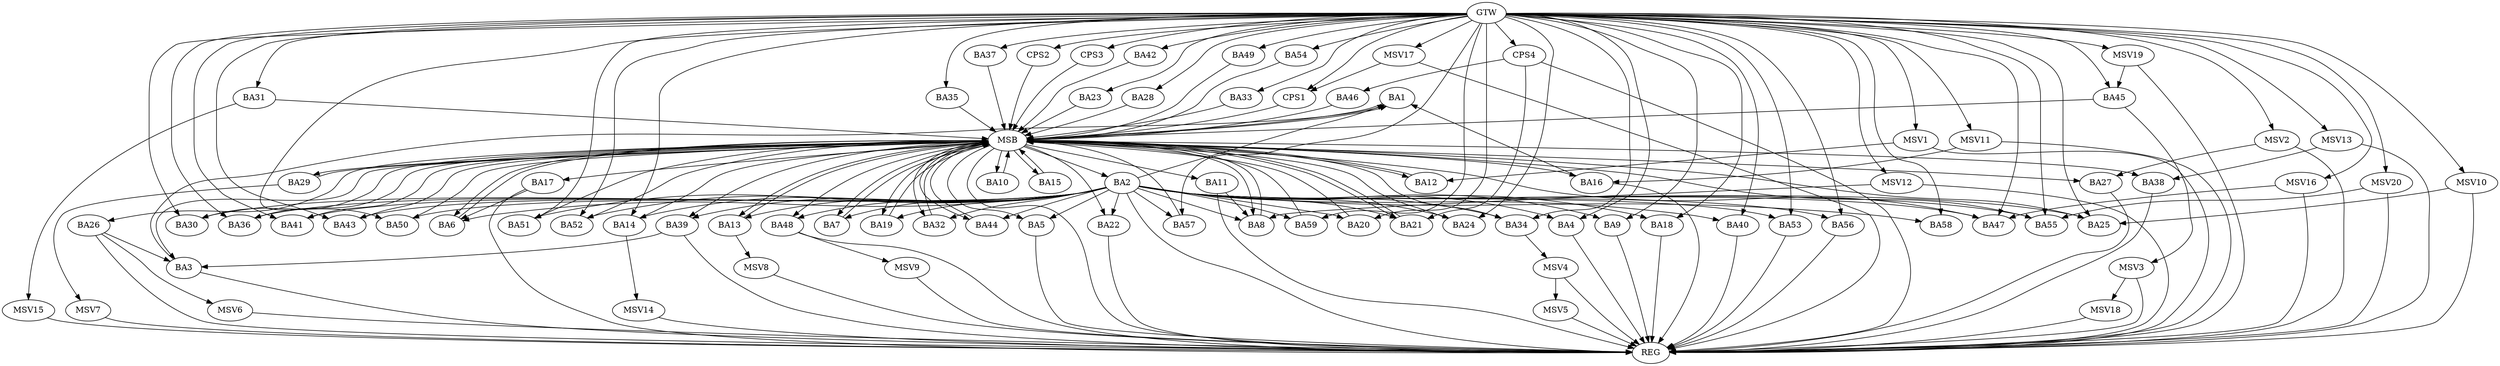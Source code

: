 strict digraph G {
  BA1 [ label="BA1" ];
  BA2 [ label="BA2" ];
  BA3 [ label="BA3" ];
  BA4 [ label="BA4" ];
  BA5 [ label="BA5" ];
  BA6 [ label="BA6" ];
  BA7 [ label="BA7" ];
  BA8 [ label="BA8" ];
  BA9 [ label="BA9" ];
  BA10 [ label="BA10" ];
  BA11 [ label="BA11" ];
  BA12 [ label="BA12" ];
  BA13 [ label="BA13" ];
  BA14 [ label="BA14" ];
  BA15 [ label="BA15" ];
  BA16 [ label="BA16" ];
  BA17 [ label="BA17" ];
  BA18 [ label="BA18" ];
  BA19 [ label="BA19" ];
  BA20 [ label="BA20" ];
  BA21 [ label="BA21" ];
  BA22 [ label="BA22" ];
  BA23 [ label="BA23" ];
  BA24 [ label="BA24" ];
  BA25 [ label="BA25" ];
  BA26 [ label="BA26" ];
  BA27 [ label="BA27" ];
  BA28 [ label="BA28" ];
  BA29 [ label="BA29" ];
  BA30 [ label="BA30" ];
  BA31 [ label="BA31" ];
  BA32 [ label="BA32" ];
  BA33 [ label="BA33" ];
  BA34 [ label="BA34" ];
  BA35 [ label="BA35" ];
  BA36 [ label="BA36" ];
  BA37 [ label="BA37" ];
  BA38 [ label="BA38" ];
  BA39 [ label="BA39" ];
  BA40 [ label="BA40" ];
  BA41 [ label="BA41" ];
  BA42 [ label="BA42" ];
  BA43 [ label="BA43" ];
  BA44 [ label="BA44" ];
  BA45 [ label="BA45" ];
  BA46 [ label="BA46" ];
  BA47 [ label="BA47" ];
  BA48 [ label="BA48" ];
  BA49 [ label="BA49" ];
  BA50 [ label="BA50" ];
  BA51 [ label="BA51" ];
  BA52 [ label="BA52" ];
  BA53 [ label="BA53" ];
  BA54 [ label="BA54" ];
  BA55 [ label="BA55" ];
  BA56 [ label="BA56" ];
  BA57 [ label="BA57" ];
  BA58 [ label="BA58" ];
  BA59 [ label="BA59" ];
  CPS1 [ label="CPS1" ];
  CPS2 [ label="CPS2" ];
  CPS3 [ label="CPS3" ];
  CPS4 [ label="CPS4" ];
  GTW [ label="GTW" ];
  REG [ label="REG" ];
  MSB [ label="MSB" ];
  MSV1 [ label="MSV1" ];
  MSV2 [ label="MSV2" ];
  MSV3 [ label="MSV3" ];
  MSV4 [ label="MSV4" ];
  MSV5 [ label="MSV5" ];
  MSV6 [ label="MSV6" ];
  MSV7 [ label="MSV7" ];
  MSV8 [ label="MSV8" ];
  MSV9 [ label="MSV9" ];
  MSV10 [ label="MSV10" ];
  MSV11 [ label="MSV11" ];
  MSV12 [ label="MSV12" ];
  MSV13 [ label="MSV13" ];
  MSV14 [ label="MSV14" ];
  MSV15 [ label="MSV15" ];
  MSV16 [ label="MSV16" ];
  MSV17 [ label="MSV17" ];
  MSV18 [ label="MSV18" ];
  MSV19 [ label="MSV19" ];
  MSV20 [ label="MSV20" ];
  BA2 -> BA1;
  BA3 -> BA1;
  BA11 -> BA8;
  BA16 -> BA1;
  BA17 -> BA6;
  BA26 -> BA3;
  BA39 -> BA3;
  CPS4 -> BA21;
  CPS4 -> BA46;
  GTW -> BA4;
  GTW -> BA9;
  GTW -> BA14;
  GTW -> BA18;
  GTW -> BA20;
  GTW -> BA23;
  GTW -> BA24;
  GTW -> BA25;
  GTW -> BA28;
  GTW -> BA30;
  GTW -> BA31;
  GTW -> BA33;
  GTW -> BA34;
  GTW -> BA35;
  GTW -> BA36;
  GTW -> BA37;
  GTW -> BA40;
  GTW -> BA41;
  GTW -> BA42;
  GTW -> BA43;
  GTW -> BA45;
  GTW -> BA47;
  GTW -> BA49;
  GTW -> BA50;
  GTW -> BA51;
  GTW -> BA52;
  GTW -> BA53;
  GTW -> BA54;
  GTW -> BA55;
  GTW -> BA56;
  GTW -> BA57;
  GTW -> BA58;
  GTW -> BA59;
  GTW -> CPS1;
  GTW -> CPS2;
  GTW -> CPS3;
  GTW -> CPS4;
  BA2 -> REG;
  BA3 -> REG;
  BA4 -> REG;
  BA5 -> REG;
  BA9 -> REG;
  BA11 -> REG;
  BA16 -> REG;
  BA17 -> REG;
  BA18 -> REG;
  BA22 -> REG;
  BA26 -> REG;
  BA27 -> REG;
  BA38 -> REG;
  BA39 -> REG;
  BA40 -> REG;
  BA48 -> REG;
  BA53 -> REG;
  BA56 -> REG;
  CPS4 -> REG;
  BA1 -> MSB;
  MSB -> BA2;
  MSB -> REG;
  BA6 -> MSB;
  MSB -> BA3;
  BA7 -> MSB;
  MSB -> BA1;
  BA8 -> MSB;
  MSB -> BA7;
  BA10 -> MSB;
  BA12 -> MSB;
  BA13 -> MSB;
  MSB -> BA5;
  BA14 -> MSB;
  MSB -> BA12;
  BA15 -> MSB;
  BA19 -> MSB;
  BA20 -> MSB;
  MSB -> BA11;
  BA21 -> MSB;
  BA23 -> MSB;
  MSB -> BA6;
  BA24 -> MSB;
  BA25 -> MSB;
  MSB -> BA16;
  BA28 -> MSB;
  MSB -> BA8;
  BA29 -> MSB;
  MSB -> BA13;
  BA30 -> MSB;
  BA31 -> MSB;
  BA32 -> MSB;
  MSB -> BA19;
  BA33 -> MSB;
  BA34 -> MSB;
  BA35 -> MSB;
  BA36 -> MSB;
  BA37 -> MSB;
  BA41 -> MSB;
  MSB -> BA26;
  BA42 -> MSB;
  BA43 -> MSB;
  BA44 -> MSB;
  MSB -> BA29;
  BA45 -> MSB;
  MSB -> BA21;
  BA46 -> MSB;
  BA47 -> MSB;
  BA49 -> MSB;
  BA50 -> MSB;
  BA51 -> MSB;
  MSB -> BA39;
  BA52 -> MSB;
  BA54 -> MSB;
  MSB -> BA10;
  BA55 -> MSB;
  MSB -> BA17;
  BA57 -> MSB;
  BA59 -> MSB;
  MSB -> BA32;
  CPS1 -> MSB;
  MSB -> BA27;
  MSB -> BA38;
  MSB -> BA22;
  MSB -> BA48;
  CPS2 -> MSB;
  MSB -> BA44;
  MSB -> BA15;
  CPS3 -> MSB;
  BA2 -> BA58;
  BA2 -> BA30;
  BA2 -> BA41;
  BA2 -> BA50;
  BA2 -> BA14;
  BA2 -> BA43;
  BA2 -> BA8;
  BA2 -> BA48;
  BA2 -> BA22;
  BA2 -> BA24;
  BA2 -> BA4;
  BA2 -> BA39;
  BA2 -> BA32;
  BA2 -> BA57;
  BA2 -> BA21;
  BA2 -> BA55;
  BA2 -> BA7;
  BA2 -> BA53;
  BA2 -> BA20;
  BA2 -> BA36;
  BA2 -> BA34;
  BA2 -> BA52;
  BA2 -> BA51;
  BA2 -> BA18;
  BA2 -> BA56;
  BA2 -> BA25;
  BA2 -> BA5;
  BA2 -> BA13;
  BA2 -> BA9;
  BA2 -> BA47;
  BA2 -> BA6;
  BA2 -> BA19;
  BA2 -> BA40;
  BA2 -> BA59;
  BA2 -> BA44;
  MSV1 -> BA12;
  GTW -> MSV1;
  MSV1 -> REG;
  MSV2 -> BA27;
  GTW -> MSV2;
  MSV2 -> REG;
  BA45 -> MSV3;
  MSV3 -> REG;
  BA34 -> MSV4;
  MSV4 -> REG;
  MSV4 -> MSV5;
  MSV5 -> REG;
  BA26 -> MSV6;
  MSV6 -> REG;
  BA29 -> MSV7;
  MSV7 -> REG;
  BA13 -> MSV8;
  MSV8 -> REG;
  BA48 -> MSV9;
  MSV9 -> REG;
  MSV10 -> BA25;
  GTW -> MSV10;
  MSV10 -> REG;
  MSV11 -> BA16;
  GTW -> MSV11;
  MSV11 -> REG;
  MSV12 -> BA8;
  GTW -> MSV12;
  MSV12 -> REG;
  MSV13 -> BA38;
  GTW -> MSV13;
  MSV13 -> REG;
  BA14 -> MSV14;
  MSV14 -> REG;
  BA31 -> MSV15;
  MSV15 -> REG;
  MSV16 -> BA47;
  GTW -> MSV16;
  MSV16 -> REG;
  MSV17 -> CPS1;
  GTW -> MSV17;
  MSV17 -> REG;
  MSV3 -> MSV18;
  MSV18 -> REG;
  MSV19 -> BA45;
  GTW -> MSV19;
  MSV19 -> REG;
  MSV20 -> BA55;
  GTW -> MSV20;
  MSV20 -> REG;
}
